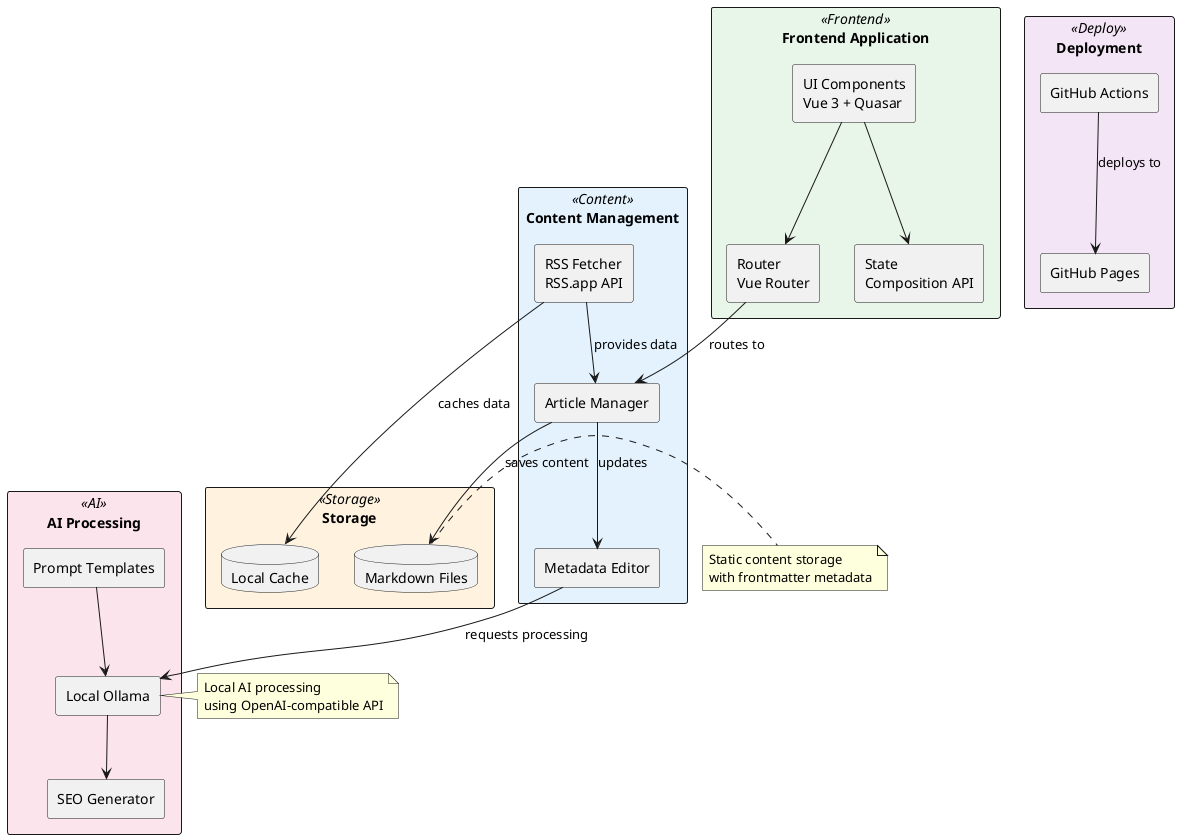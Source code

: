 @startuml Content_Generation_System

' Styling
skinparam componentStyle rectangle
skinparam packageStyle rectangle

' Colors as direct values
skinparam package {
    BackgroundColor<<Frontend>> #E8F5E9
    BackgroundColor<<Content>> #E3F2FD
    BackgroundColor<<AI>> #FCE4EC
    BackgroundColor<<Storage>> #FFF3E0
    BackgroundColor<<Deploy>> #F3E5F5
}

package "Frontend Application" <<Frontend>> {
    [UI Components\nVue 3 + Quasar] as ui
    [Router\nVue Router] as router
    [State\nComposition API] as state
    
    ui --> router
    ui --> state
}

package "Content Management" <<Content>> {
    [RSS Fetcher\nRSS.app API] as rssfetcher
    [Article Manager] as articlemanager
    [Metadata Editor] as metaeditor
}

package "AI Processing" <<AI>> {
    [Prompt Templates] as prompts
    [Local Ollama] as ollama
    [SEO Generator] as seo
    
    prompts --> ollama
    ollama --> seo
}

package "Storage" <<Storage>> {
    database "Markdown Files" as markdown
    database "Local Cache" as cache
}

package "Deployment" <<Deploy>> {
    [GitHub Actions] as actions
    [GitHub Pages] as pages
}

' Relationships
router --> articlemanager : routes to
rssfetcher --> articlemanager : provides data
articlemanager --> metaeditor : updates
metaeditor --> ollama : requests processing
articlemanager --> markdown : saves content
rssfetcher --> cache : caches data
actions --> pages : deploys to

note right of ollama
  Local AI processing
  using OpenAI-compatible API
end note

note right of markdown
  Static content storage
  with frontmatter metadata
end note

@enduml